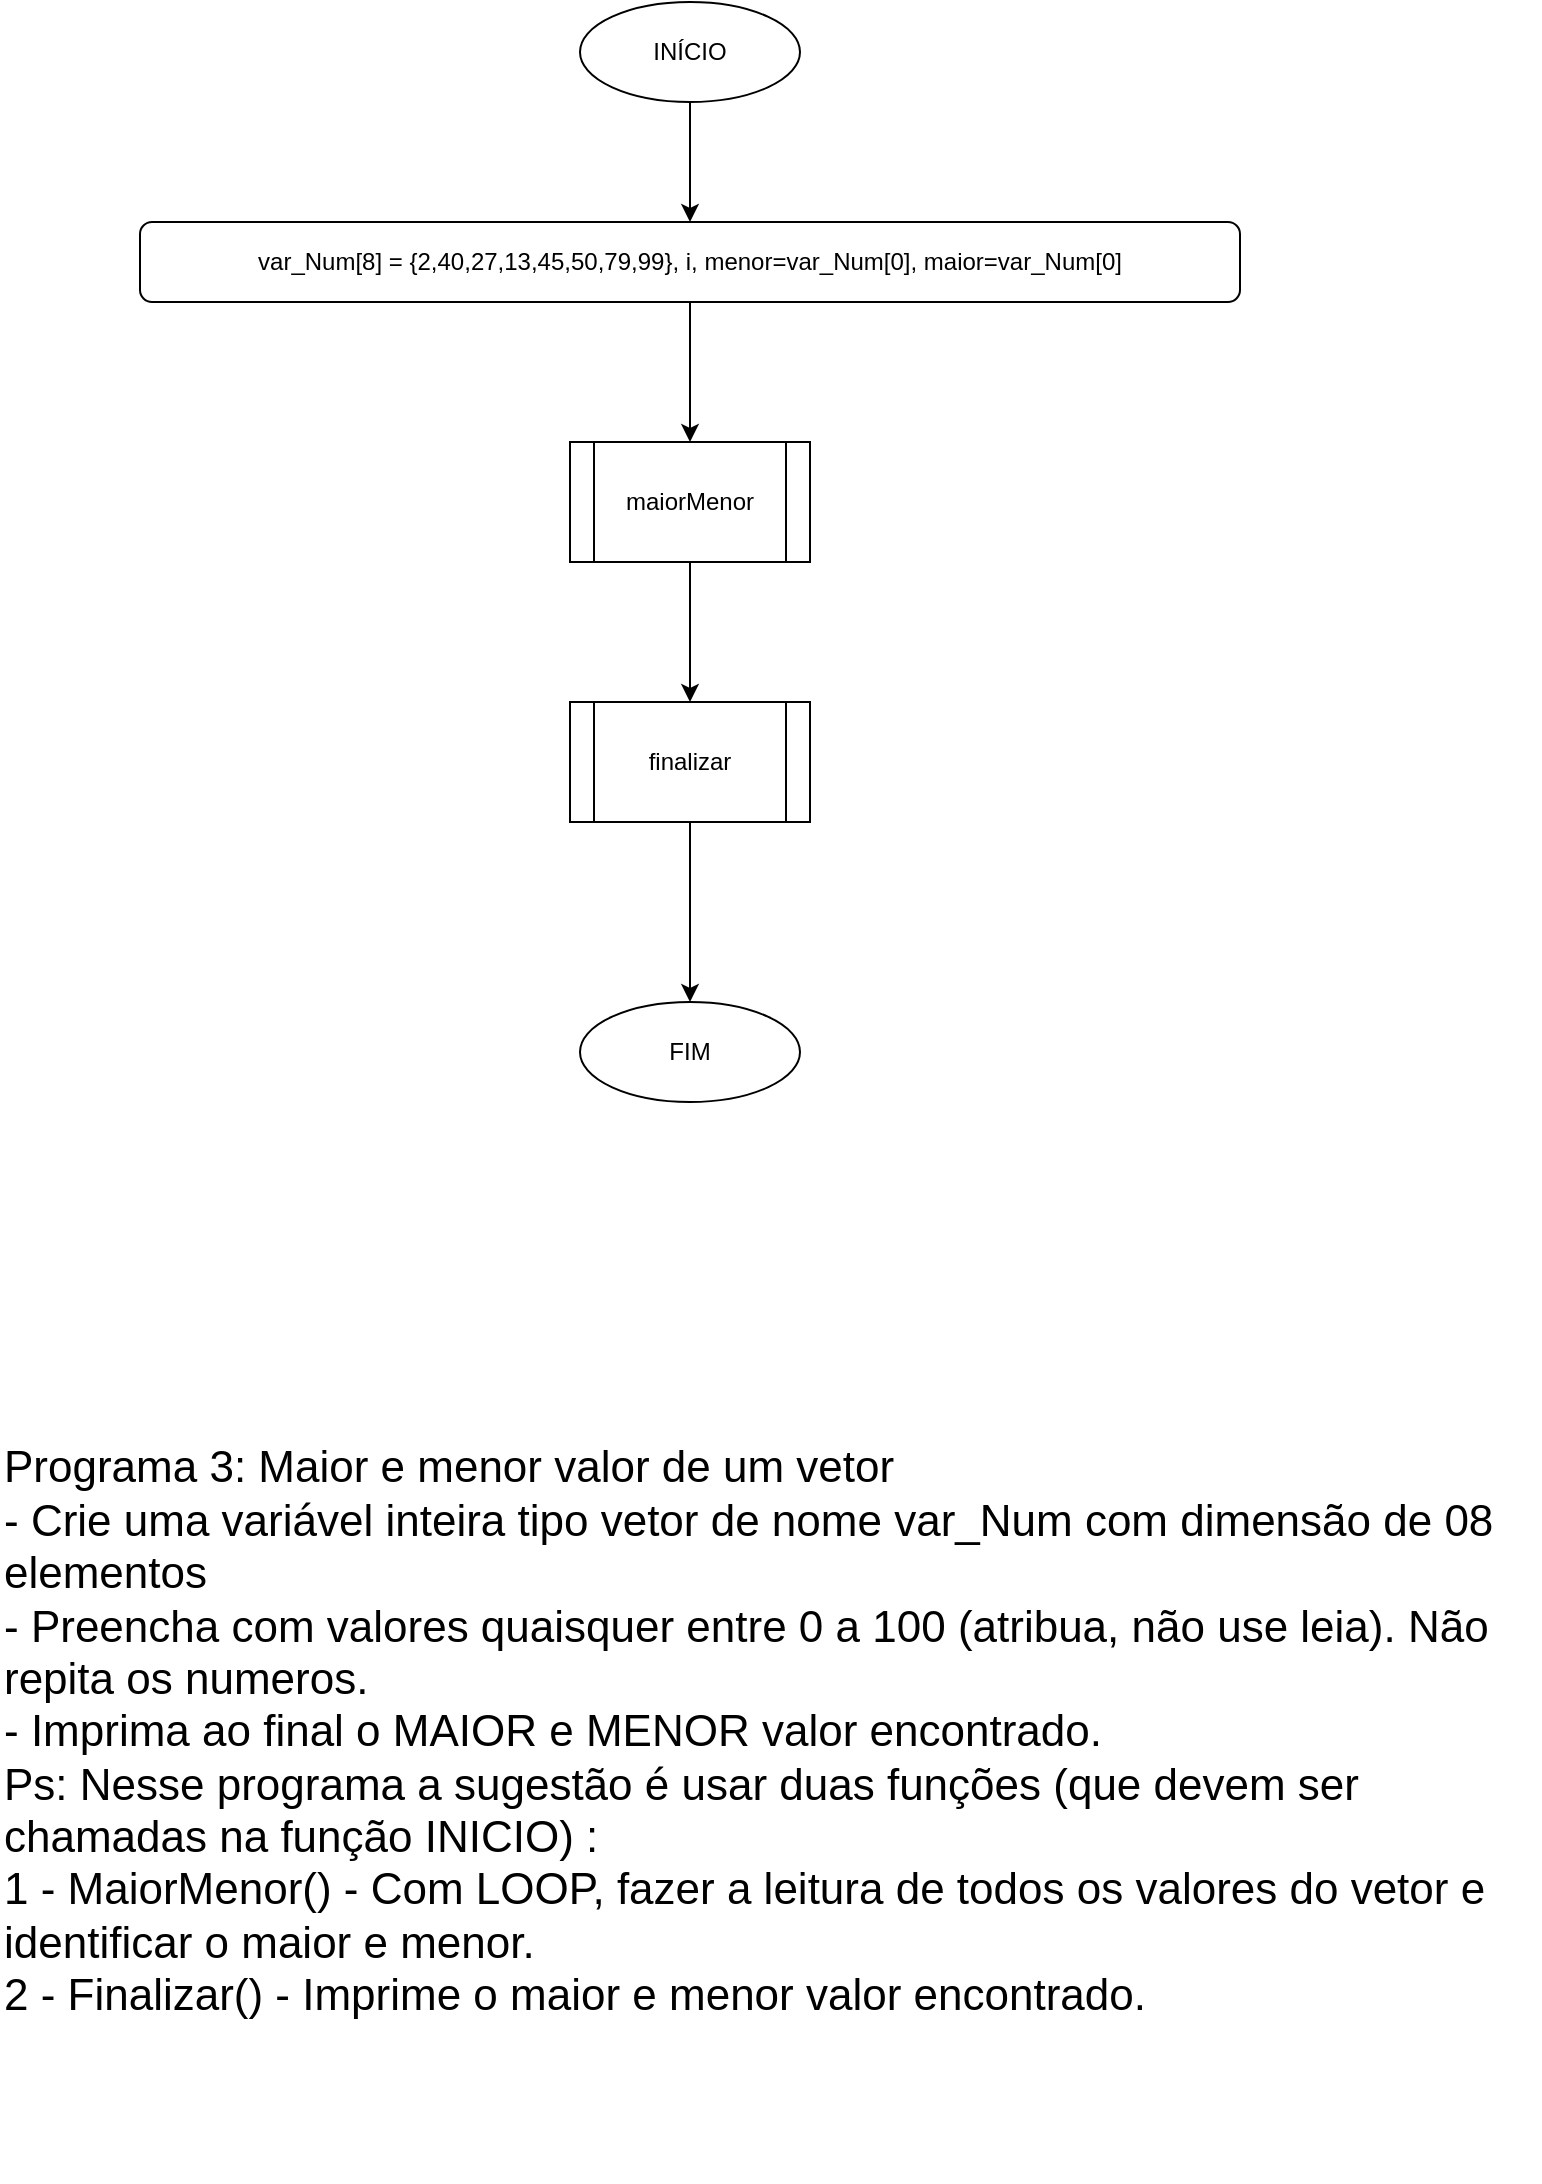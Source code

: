 <mxfile version="26.0.6" pages="3">
  <diagram name="inicio" id="PT6iB4Er7hbtqmGOgN85">
    <mxGraphModel dx="1600" dy="855" grid="1" gridSize="10" guides="1" tooltips="1" connect="1" arrows="1" fold="1" page="1" pageScale="1" pageWidth="827" pageHeight="1169" math="0" shadow="0">
      <root>
        <mxCell id="0" />
        <mxCell id="1" parent="0" />
        <mxCell id="ZUDr9GeCkMNVeFohUgj8-1" value="" style="edgeStyle=orthogonalEdgeStyle;rounded=0;orthogonalLoop=1;jettySize=auto;html=1;" edge="1" parent="1" source="ZUDr9GeCkMNVeFohUgj8-2" target="ZUDr9GeCkMNVeFohUgj8-9">
          <mxGeometry relative="1" as="geometry" />
        </mxCell>
        <mxCell id="ZUDr9GeCkMNVeFohUgj8-2" value="INÍCIO" style="ellipse;whiteSpace=wrap;html=1;" vertex="1" parent="1">
          <mxGeometry x="320" y="20" width="110" height="50" as="geometry" />
        </mxCell>
        <mxCell id="ZUDr9GeCkMNVeFohUgj8-3" value="FIM" style="ellipse;whiteSpace=wrap;html=1;" vertex="1" parent="1">
          <mxGeometry x="320" y="520" width="110" height="50" as="geometry" />
        </mxCell>
        <mxCell id="qEjK43fDT5KC2Odhrigi-2" value="" style="edgeStyle=orthogonalEdgeStyle;rounded=0;orthogonalLoop=1;jettySize=auto;html=1;" edge="1" parent="1" source="ZUDr9GeCkMNVeFohUgj8-9" target="qEjK43fDT5KC2Odhrigi-1">
          <mxGeometry relative="1" as="geometry" />
        </mxCell>
        <mxCell id="ZUDr9GeCkMNVeFohUgj8-9" value="var_Num[8] = {2,40,27,13,45,50,79,99}, i, menor=var_Num[0], maior=var_Num[0]" style="rounded=1;whiteSpace=wrap;html=1;" vertex="1" parent="1">
          <mxGeometry x="100" y="130" width="550" height="40" as="geometry" />
        </mxCell>
        <mxCell id="qEjK43fDT5KC2Odhrigi-4" value="" style="edgeStyle=orthogonalEdgeStyle;rounded=0;orthogonalLoop=1;jettySize=auto;html=1;" edge="1" parent="1" source="qEjK43fDT5KC2Odhrigi-1" target="qEjK43fDT5KC2Odhrigi-3">
          <mxGeometry relative="1" as="geometry" />
        </mxCell>
        <UserObject label="maiorMenor" link="data:page/id,1WCVud7ddNqFkdO_Cr7z" id="qEjK43fDT5KC2Odhrigi-1">
          <mxCell style="shape=process;whiteSpace=wrap;html=1;backgroundOutline=1;" vertex="1" parent="1">
            <mxGeometry x="315" y="240" width="120" height="60" as="geometry" />
          </mxCell>
        </UserObject>
        <mxCell id="qEjK43fDT5KC2Odhrigi-5" value="" style="edgeStyle=orthogonalEdgeStyle;rounded=0;orthogonalLoop=1;jettySize=auto;html=1;" edge="1" parent="1" source="qEjK43fDT5KC2Odhrigi-3" target="ZUDr9GeCkMNVeFohUgj8-3">
          <mxGeometry relative="1" as="geometry" />
        </mxCell>
        <UserObject label="finalizar" link="data:page/id,tnjeihFg3Rikvw0isHqr" id="qEjK43fDT5KC2Odhrigi-3">
          <mxCell style="shape=process;whiteSpace=wrap;html=1;backgroundOutline=1;" vertex="1" parent="1">
            <mxGeometry x="315" y="370" width="120" height="60" as="geometry" />
          </mxCell>
        </UserObject>
        <mxCell id="G-RTHUUDerJBkOdioRH5-1" value="&lt;div align=&quot;left&quot;&gt;&lt;font style=&quot;font-size: 22px;&quot;&gt;Programa 3: Maior e menor valor de um vetor&lt;/font&gt;&lt;br&gt;&lt;font style=&quot;font-size: 22px;&quot;&gt;- Crie uma variável inteira tipo vetor de nome var_Num com dimensão de 08 elementos&lt;/font&gt;&lt;br&gt;&lt;font style=&quot;font-size: 22px;&quot;&gt;- Preencha com valores quaisquer entre 0 a 100 (atribua, não use leia). Não repita os numeros.&lt;/font&gt;&lt;br&gt;&lt;font style=&quot;font-size: 22px;&quot;&gt;- Imprima ao final o MAIOR e MENOR valor encontrado.&lt;/font&gt;&lt;br&gt;&lt;font style=&quot;font-size: 22px;&quot;&gt;Ps: Nesse programa a sugestão é usar duas funções (que devem ser&lt;/font&gt;&lt;br&gt;&lt;font style=&quot;font-size: 22px;&quot;&gt;chamadas na função INICIO) :&lt;/font&gt;&lt;br&gt;&lt;font style=&quot;font-size: 22px;&quot;&gt;1 - MaiorMenor() - Com LOOP, fazer a leitura de todos os valores do vetor e&lt;/font&gt;&lt;br&gt;&lt;font style=&quot;font-size: 22px;&quot;&gt;identificar o maior e menor.&lt;/font&gt;&lt;br&gt;&lt;font style=&quot;font-size: 22px;&quot;&gt;2 - Finalizar() - Imprime o maior e menor valor encontrado.&lt;/font&gt;&lt;/div&gt;" style="text;html=1;align=left;verticalAlign=middle;whiteSpace=wrap;rounded=0;" vertex="1" parent="1">
          <mxGeometry x="30" y="660" width="770" height="450" as="geometry" />
        </mxCell>
      </root>
    </mxGraphModel>
  </diagram>
  <diagram id="1WCVud7ddNqFkdO_Cr7z" name="maiorMenor">
    <mxGraphModel dx="1354" dy="723" grid="1" gridSize="10" guides="1" tooltips="1" connect="1" arrows="1" fold="1" page="1" pageScale="1" pageWidth="827" pageHeight="1169" math="0" shadow="0">
      <root>
        <mxCell id="0" />
        <mxCell id="1" parent="0" />
        <mxCell id="ejfbA6CqVTVC_nKyUio2-1" value="" style="edgeStyle=orthogonalEdgeStyle;rounded=0;orthogonalLoop=1;jettySize=auto;html=1;" edge="1" parent="1" source="jmpPo_W8f4xsUux6XmG5-2" target="jmpPo_W8f4xsUux6XmG5-7">
          <mxGeometry relative="1" as="geometry" />
        </mxCell>
        <mxCell id="jmpPo_W8f4xsUux6XmG5-2" value="INÍCIO" style="ellipse;whiteSpace=wrap;html=1;" vertex="1" parent="1">
          <mxGeometry x="320" y="20" width="110" height="50" as="geometry" />
        </mxCell>
        <mxCell id="jmpPo_W8f4xsUux6XmG5-3" value="FIM" style="ellipse;whiteSpace=wrap;html=1;" vertex="1" parent="1">
          <mxGeometry x="320" y="840" width="110" height="50" as="geometry" />
        </mxCell>
        <mxCell id="ejfbA6CqVTVC_nKyUio2-2" value="" style="edgeStyle=orthogonalEdgeStyle;rounded=0;orthogonalLoop=1;jettySize=auto;html=1;" edge="1" parent="1" source="jmpPo_W8f4xsUux6XmG5-7" target="jmpPo_W8f4xsUux6XmG5-19">
          <mxGeometry relative="1" as="geometry" />
        </mxCell>
        <mxCell id="jmpPo_W8f4xsUux6XmG5-7" value="i=0; i&amp;lt;=7; i++" style="rounded=1;whiteSpace=wrap;html=1;" vertex="1" parent="1">
          <mxGeometry x="310" y="130" width="130" height="30" as="geometry" />
        </mxCell>
        <mxCell id="jmpPo_W8f4xsUux6XmG5-17" value="" style="edgeStyle=orthogonalEdgeStyle;rounded=0;orthogonalLoop=1;jettySize=auto;html=1;entryX=0.5;entryY=0;entryDx=0;entryDy=0;" edge="1" parent="1" source="jmpPo_W8f4xsUux6XmG5-19" target="jmpPo_W8f4xsUux6XmG5-21">
          <mxGeometry relative="1" as="geometry">
            <mxPoint x="621.25" y="290" as="targetPoint" />
          </mxGeometry>
        </mxCell>
        <mxCell id="ejfbA6CqVTVC_nKyUio2-4" value="" style="edgeStyle=orthogonalEdgeStyle;rounded=0;orthogonalLoop=1;jettySize=auto;html=1;" edge="1" parent="1" source="jmpPo_W8f4xsUux6XmG5-19" target="ejfbA6CqVTVC_nKyUio2-3">
          <mxGeometry relative="1" as="geometry" />
        </mxCell>
        <mxCell id="jmpPo_W8f4xsUux6XmG5-19" value="var_Num[i] &amp;gt; maior" style="strokeWidth=2;html=1;shape=mxgraph.flowchart.decision;whiteSpace=wrap;" vertex="1" parent="1">
          <mxGeometry x="260" y="235" width="227.5" height="110" as="geometry" />
        </mxCell>
        <mxCell id="ejfbA6CqVTVC_nKyUio2-9" value="" style="edgeStyle=orthogonalEdgeStyle;rounded=0;orthogonalLoop=1;jettySize=auto;html=1;entryX=1;entryY=0.5;entryDx=0;entryDy=0;entryPerimeter=0;" edge="1" parent="1" source="jmpPo_W8f4xsUux6XmG5-21" target="jmpPo_W8f4xsUux6XmG5-23">
          <mxGeometry relative="1" as="geometry">
            <mxPoint x="728.154" y="700" as="targetPoint" />
            <Array as="points">
              <mxPoint x="728" y="710" />
            </Array>
          </mxGeometry>
        </mxCell>
        <mxCell id="jmpPo_W8f4xsUux6XmG5-21" value="maior = var_Num[i]" style="rounded=1;whiteSpace=wrap;html=1;" vertex="1" parent="1">
          <mxGeometry x="640" y="365" width="176.25" height="45" as="geometry" />
        </mxCell>
        <mxCell id="ejfbA6CqVTVC_nKyUio2-15" value="" style="edgeStyle=orthogonalEdgeStyle;rounded=0;orthogonalLoop=1;jettySize=auto;html=1;" edge="1" parent="1" source="jmpPo_W8f4xsUux6XmG5-23" target="jmpPo_W8f4xsUux6XmG5-3">
          <mxGeometry relative="1" as="geometry" />
        </mxCell>
        <mxCell id="jmpPo_W8f4xsUux6XmG5-23" value="&quot;Número na posição &quot;, i, &quot;=&quot;, var_Num[i],&quot;\n&quot;" style="strokeWidth=2;html=1;shape=mxgraph.flowchart.display;whiteSpace=wrap;" vertex="1" parent="1">
          <mxGeometry x="233.75" y="670" width="282.5" height="80" as="geometry" />
        </mxCell>
        <mxCell id="jmpPo_W8f4xsUux6XmG5-24" value="V" style="text;html=1;align=center;verticalAlign=middle;whiteSpace=wrap;rounded=0;" vertex="1" parent="1">
          <mxGeometry x="558.75" y="255" width="60" height="30" as="geometry" />
        </mxCell>
        <mxCell id="jmpPo_W8f4xsUux6XmG5-25" value="F" style="text;html=1;align=center;verticalAlign=middle;whiteSpace=wrap;rounded=0;" vertex="1" parent="1">
          <mxGeometry x="300" y="372.5" width="60" height="30" as="geometry" />
        </mxCell>
        <mxCell id="ejfbA6CqVTVC_nKyUio2-6" value="" style="edgeStyle=orthogonalEdgeStyle;rounded=0;orthogonalLoop=1;jettySize=auto;html=1;" edge="1" parent="1" source="ejfbA6CqVTVC_nKyUio2-3" target="ejfbA6CqVTVC_nKyUio2-5">
          <mxGeometry relative="1" as="geometry" />
        </mxCell>
        <mxCell id="ejfbA6CqVTVC_nKyUio2-14" value="" style="edgeStyle=orthogonalEdgeStyle;rounded=0;orthogonalLoop=1;jettySize=auto;html=1;entryX=0.5;entryY=0;entryDx=0;entryDy=0;entryPerimeter=0;" edge="1" parent="1" source="ejfbA6CqVTVC_nKyUio2-3" target="jmpPo_W8f4xsUux6XmG5-23">
          <mxGeometry relative="1" as="geometry">
            <mxPoint x="375.077" y="635.077" as="targetPoint" />
          </mxGeometry>
        </mxCell>
        <mxCell id="ejfbA6CqVTVC_nKyUio2-3" value="var_Num[i] &amp;lt; menor" style="strokeWidth=2;html=1;shape=mxgraph.flowchart.decision;whiteSpace=wrap;" vertex="1" parent="1">
          <mxGeometry x="261.25" y="430" width="227.5" height="110" as="geometry" />
        </mxCell>
        <mxCell id="ejfbA6CqVTVC_nKyUio2-5" value="menor = var_Num[i]" style="rounded=1;whiteSpace=wrap;html=1;" vertex="1" parent="1">
          <mxGeometry x="530" y="462.5" width="176.25" height="45" as="geometry" />
        </mxCell>
        <mxCell id="ejfbA6CqVTVC_nKyUio2-10" value="V" style="text;html=1;align=center;verticalAlign=middle;whiteSpace=wrap;rounded=0;" vertex="1" parent="1">
          <mxGeometry x="470" y="440" width="60" height="30" as="geometry" />
        </mxCell>
        <mxCell id="ejfbA6CqVTVC_nKyUio2-12" value="F" style="text;html=1;align=center;verticalAlign=middle;whiteSpace=wrap;rounded=0;" vertex="1" parent="1">
          <mxGeometry x="310" y="590" width="60" height="30" as="geometry" />
        </mxCell>
      </root>
    </mxGraphModel>
  </diagram>
  <diagram id="tnjeihFg3Rikvw0isHqr" name="finalizar">
    <mxGraphModel dx="1956" dy="1044" grid="1" gridSize="10" guides="1" tooltips="1" connect="1" arrows="1" fold="1" page="1" pageScale="1" pageWidth="827" pageHeight="1169" math="0" shadow="0">
      <root>
        <mxCell id="0" />
        <mxCell id="1" parent="0" />
        <mxCell id="LAfherEkqIHbF4PvLeuP-1" value="" style="edgeStyle=orthogonalEdgeStyle;rounded=0;orthogonalLoop=1;jettySize=auto;html=1;" edge="1" parent="1" source="AF9VCYYedXhGP-BgnWYU-2" target="AF9VCYYedXhGP-BgnWYU-23">
          <mxGeometry relative="1" as="geometry" />
        </mxCell>
        <mxCell id="AF9VCYYedXhGP-BgnWYU-2" value="INÍCIO" style="ellipse;whiteSpace=wrap;html=1;" vertex="1" parent="1">
          <mxGeometry x="340" y="70" width="110" height="50" as="geometry" />
        </mxCell>
        <mxCell id="AF9VCYYedXhGP-BgnWYU-3" value="FIM" style="ellipse;whiteSpace=wrap;html=1;" vertex="1" parent="1">
          <mxGeometry x="340" y="370" width="110" height="50" as="geometry" />
        </mxCell>
        <mxCell id="LAfherEkqIHbF4PvLeuP-2" value="" style="edgeStyle=orthogonalEdgeStyle;rounded=0;orthogonalLoop=1;jettySize=auto;html=1;" edge="1" parent="1" source="AF9VCYYedXhGP-BgnWYU-23" target="AF9VCYYedXhGP-BgnWYU-3">
          <mxGeometry relative="1" as="geometry" />
        </mxCell>
        <mxCell id="AF9VCYYedXhGP-BgnWYU-23" value="escreva(&quot;O maior número = &quot;, maior,&quot;\n&quot;)&lt;br&gt;escreva(&quot;O menor número = &quot;, menor)" style="strokeWidth=2;html=1;shape=mxgraph.flowchart.display;whiteSpace=wrap;" vertex="1" parent="1">
          <mxGeometry x="245" y="200" width="300" height="100" as="geometry" />
        </mxCell>
      </root>
    </mxGraphModel>
  </diagram>
</mxfile>
